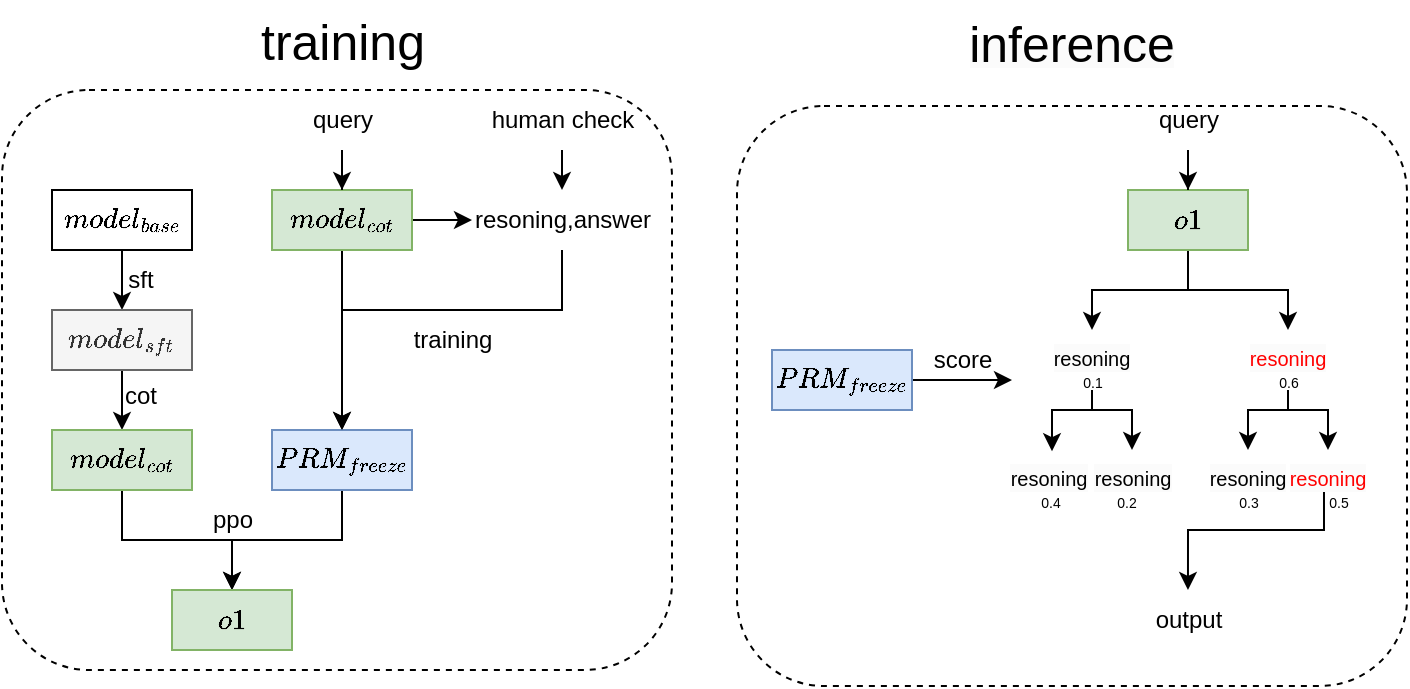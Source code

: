 <mxfile version="26.0.2">
  <diagram name="第 1 页" id="Tw_ldxj9T30k2tQUZztc">
    <mxGraphModel dx="1476" dy="816" grid="1" gridSize="10" guides="1" tooltips="1" connect="1" arrows="1" fold="1" page="1" pageScale="1" pageWidth="827" pageHeight="1169" math="1" shadow="0">
      <root>
        <mxCell id="0" />
        <mxCell id="1" parent="0" />
        <mxCell id="JhTt8mr3__U7guTdzDIK-25" value="" style="rounded=1;whiteSpace=wrap;html=1;dashed=1;" vertex="1" parent="1">
          <mxGeometry x="345" y="240" width="335" height="290" as="geometry" />
        </mxCell>
        <mxCell id="m2-QjBwtmF1LAaLvU-N3-1" value="&lt;font style=&quot;font-size: 25px;&quot;&gt;training&lt;/font&gt;" style="text;html=1;align=center;verticalAlign=middle;resizable=0;points=[];autosize=1;strokeColor=none;fillColor=none;" parent="1" vertex="1">
          <mxGeometry x="460" y="195" width="110" height="40" as="geometry" />
        </mxCell>
        <mxCell id="m2-QjBwtmF1LAaLvU-N3-2" value="&lt;span style=&quot;color: rgb(0, 0, 0); font-family: Helvetica; font-style: normal; font-variant-ligatures: normal; font-variant-caps: normal; font-weight: 400; letter-spacing: normal; orphans: 2; text-indent: 0px; text-transform: none; widows: 2; word-spacing: 0px; -webkit-text-stroke-width: 0px; white-space: nowrap; background-color: rgb(251, 251, 251); text-decoration-thickness: initial; text-decoration-style: initial; text-decoration-color: initial; float: none; display: inline !important;&quot;&gt;&lt;font style=&quot;font-size: 25px;&quot;&gt;inference&lt;/font&gt;&lt;/span&gt;" style="text;whiteSpace=wrap;html=1;align=center;" parent="1" vertex="1">
          <mxGeometry x="830" y="195" width="100" height="40" as="geometry" />
        </mxCell>
        <mxCell id="JhTt8mr3__U7guTdzDIK-3" style="edgeStyle=orthogonalEdgeStyle;rounded=0;orthogonalLoop=1;jettySize=auto;html=1;entryX=0.5;entryY=0;entryDx=0;entryDy=0;" edge="1" parent="1" source="JhTt8mr3__U7guTdzDIK-1" target="JhTt8mr3__U7guTdzDIK-2">
          <mxGeometry relative="1" as="geometry" />
        </mxCell>
        <mxCell id="JhTt8mr3__U7guTdzDIK-1" value="$$model_{base}$$" style="rounded=0;whiteSpace=wrap;html=1;" vertex="1" parent="1">
          <mxGeometry x="370" y="290" width="70" height="30" as="geometry" />
        </mxCell>
        <mxCell id="JhTt8mr3__U7guTdzDIK-6" style="edgeStyle=orthogonalEdgeStyle;rounded=0;orthogonalLoop=1;jettySize=auto;html=1;entryX=0.5;entryY=0;entryDx=0;entryDy=0;" edge="1" parent="1" source="JhTt8mr3__U7guTdzDIK-2" target="JhTt8mr3__U7guTdzDIK-5">
          <mxGeometry relative="1" as="geometry" />
        </mxCell>
        <mxCell id="JhTt8mr3__U7guTdzDIK-2" value="$$model_{sft}$$" style="rounded=0;whiteSpace=wrap;html=1;fillColor=#f5f5f5;fontColor=#333333;strokeColor=#666666;" vertex="1" parent="1">
          <mxGeometry x="370" y="350" width="70" height="30" as="geometry" />
        </mxCell>
        <mxCell id="JhTt8mr3__U7guTdzDIK-4" value="sft" style="text;html=1;align=center;verticalAlign=middle;resizable=0;points=[];autosize=1;strokeColor=none;fillColor=none;" vertex="1" parent="1">
          <mxGeometry x="394" y="320" width="40" height="30" as="geometry" />
        </mxCell>
        <mxCell id="JhTt8mr3__U7guTdzDIK-23" style="edgeStyle=orthogonalEdgeStyle;rounded=0;orthogonalLoop=1;jettySize=auto;html=1;entryX=0.5;entryY=0;entryDx=0;entryDy=0;" edge="1" parent="1" source="JhTt8mr3__U7guTdzDIK-5" target="JhTt8mr3__U7guTdzDIK-21">
          <mxGeometry relative="1" as="geometry" />
        </mxCell>
        <mxCell id="JhTt8mr3__U7guTdzDIK-5" value="$$model_{cot}$$" style="rounded=0;whiteSpace=wrap;html=1;fillColor=#d5e8d4;strokeColor=#82b366;" vertex="1" parent="1">
          <mxGeometry x="370" y="410" width="70" height="30" as="geometry" />
        </mxCell>
        <mxCell id="JhTt8mr3__U7guTdzDIK-7" value="cot" style="text;html=1;align=center;verticalAlign=middle;resizable=0;points=[];autosize=1;strokeColor=none;fillColor=none;" vertex="1" parent="1">
          <mxGeometry x="394" y="378" width="40" height="30" as="geometry" />
        </mxCell>
        <mxCell id="JhTt8mr3__U7guTdzDIK-9" style="edgeStyle=orthogonalEdgeStyle;rounded=0;orthogonalLoop=1;jettySize=auto;html=1;entryX=0.5;entryY=0;entryDx=0;entryDy=0;" edge="1" parent="1" source="JhTt8mr3__U7guTdzDIK-8" target="JhTt8mr3__U7guTdzDIK-10">
          <mxGeometry relative="1" as="geometry">
            <mxPoint x="515" y="360" as="targetPoint" />
          </mxGeometry>
        </mxCell>
        <mxCell id="JhTt8mr3__U7guTdzDIK-12" style="edgeStyle=orthogonalEdgeStyle;rounded=0;orthogonalLoop=1;jettySize=auto;html=1;" edge="1" parent="1" source="JhTt8mr3__U7guTdzDIK-8">
          <mxGeometry relative="1" as="geometry">
            <mxPoint x="580" y="305" as="targetPoint" />
          </mxGeometry>
        </mxCell>
        <mxCell id="JhTt8mr3__U7guTdzDIK-8" value="$$model_{cot}$$" style="rounded=0;whiteSpace=wrap;html=1;fillColor=#d5e8d4;strokeColor=#82b366;" vertex="1" parent="1">
          <mxGeometry x="480" y="290" width="70" height="30" as="geometry" />
        </mxCell>
        <mxCell id="JhTt8mr3__U7guTdzDIK-22" style="edgeStyle=orthogonalEdgeStyle;rounded=0;orthogonalLoop=1;jettySize=auto;html=1;entryX=0.5;entryY=0;entryDx=0;entryDy=0;" edge="1" parent="1" source="JhTt8mr3__U7guTdzDIK-10" target="JhTt8mr3__U7guTdzDIK-21">
          <mxGeometry relative="1" as="geometry" />
        </mxCell>
        <mxCell id="JhTt8mr3__U7guTdzDIK-10" value="$$PRM_{freeze}$$" style="rounded=0;whiteSpace=wrap;html=1;fillColor=#dae8fc;strokeColor=#6c8ebf;" vertex="1" parent="1">
          <mxGeometry x="480" y="410" width="70" height="30" as="geometry" />
        </mxCell>
        <mxCell id="JhTt8mr3__U7guTdzDIK-11" value="training" style="text;html=1;align=center;verticalAlign=middle;resizable=0;points=[];autosize=1;strokeColor=none;fillColor=none;" vertex="1" parent="1">
          <mxGeometry x="540" y="350" width="60" height="30" as="geometry" />
        </mxCell>
        <mxCell id="JhTt8mr3__U7guTdzDIK-13" value="query" style="text;html=1;align=center;verticalAlign=middle;resizable=0;points=[];autosize=1;strokeColor=none;fillColor=none;" vertex="1" parent="1">
          <mxGeometry x="490" y="240" width="50" height="30" as="geometry" />
        </mxCell>
        <mxCell id="JhTt8mr3__U7guTdzDIK-14" style="edgeStyle=orthogonalEdgeStyle;rounded=0;orthogonalLoop=1;jettySize=auto;html=1;entryX=0.5;entryY=0;entryDx=0;entryDy=0;" edge="1" parent="1" source="JhTt8mr3__U7guTdzDIK-13" target="JhTt8mr3__U7guTdzDIK-8">
          <mxGeometry relative="1" as="geometry" />
        </mxCell>
        <mxCell id="JhTt8mr3__U7guTdzDIK-16" style="edgeStyle=orthogonalEdgeStyle;rounded=0;orthogonalLoop=1;jettySize=auto;html=1;" edge="1" parent="1" source="JhTt8mr3__U7guTdzDIK-15" target="JhTt8mr3__U7guTdzDIK-10">
          <mxGeometry relative="1" as="geometry">
            <Array as="points">
              <mxPoint x="625" y="350" />
              <mxPoint x="515" y="350" />
            </Array>
          </mxGeometry>
        </mxCell>
        <mxCell id="JhTt8mr3__U7guTdzDIK-15" value="resoning,answer" style="text;html=1;align=center;verticalAlign=middle;resizable=0;points=[];autosize=1;strokeColor=none;fillColor=none;" vertex="1" parent="1">
          <mxGeometry x="570" y="290" width="110" height="30" as="geometry" />
        </mxCell>
        <mxCell id="JhTt8mr3__U7guTdzDIK-19" style="edgeStyle=orthogonalEdgeStyle;rounded=0;orthogonalLoop=1;jettySize=auto;html=1;" edge="1" parent="1" source="JhTt8mr3__U7guTdzDIK-17">
          <mxGeometry relative="1" as="geometry">
            <mxPoint x="625" y="290" as="targetPoint" />
          </mxGeometry>
        </mxCell>
        <mxCell id="JhTt8mr3__U7guTdzDIK-17" value="human check" style="text;html=1;align=center;verticalAlign=middle;resizable=0;points=[];autosize=1;strokeColor=none;fillColor=none;" vertex="1" parent="1">
          <mxGeometry x="580" y="240" width="90" height="30" as="geometry" />
        </mxCell>
        <mxCell id="JhTt8mr3__U7guTdzDIK-21" value="$$o1$$" style="rounded=0;whiteSpace=wrap;html=1;fillColor=#d5e8d4;strokeColor=#82b366;" vertex="1" parent="1">
          <mxGeometry x="430" y="490" width="60" height="30" as="geometry" />
        </mxCell>
        <mxCell id="JhTt8mr3__U7guTdzDIK-24" value="ppo" style="text;html=1;align=center;verticalAlign=middle;resizable=0;points=[];autosize=1;strokeColor=none;fillColor=none;" vertex="1" parent="1">
          <mxGeometry x="440" y="440" width="40" height="30" as="geometry" />
        </mxCell>
        <mxCell id="JhTt8mr3__U7guTdzDIK-26" value="" style="rounded=1;whiteSpace=wrap;html=1;dashed=1;" vertex="1" parent="1">
          <mxGeometry x="712.5" y="248" width="335" height="290" as="geometry" />
        </mxCell>
        <mxCell id="JhTt8mr3__U7guTdzDIK-37" style="edgeStyle=orthogonalEdgeStyle;rounded=0;orthogonalLoop=1;jettySize=auto;html=1;entryX=0.5;entryY=0;entryDx=0;entryDy=0;" edge="1" parent="1" source="JhTt8mr3__U7guTdzDIK-27" target="JhTt8mr3__U7guTdzDIK-34">
          <mxGeometry relative="1" as="geometry">
            <Array as="points">
              <mxPoint x="938" y="340" />
              <mxPoint x="890" y="340" />
              <mxPoint x="890" y="360" />
            </Array>
          </mxGeometry>
        </mxCell>
        <mxCell id="JhTt8mr3__U7guTdzDIK-38" style="edgeStyle=orthogonalEdgeStyle;rounded=0;orthogonalLoop=1;jettySize=auto;html=1;entryX=0.5;entryY=0;entryDx=0;entryDy=0;" edge="1" parent="1" source="JhTt8mr3__U7guTdzDIK-27" target="JhTt8mr3__U7guTdzDIK-35">
          <mxGeometry relative="1" as="geometry" />
        </mxCell>
        <mxCell id="JhTt8mr3__U7guTdzDIK-27" value="$$o1$$" style="rounded=0;whiteSpace=wrap;html=1;fillColor=#d5e8d4;strokeColor=#82b366;" vertex="1" parent="1">
          <mxGeometry x="908" y="290" width="60" height="30" as="geometry" />
        </mxCell>
        <mxCell id="JhTt8mr3__U7guTdzDIK-31" value="query" style="text;html=1;align=center;verticalAlign=middle;resizable=0;points=[];autosize=1;strokeColor=none;fillColor=none;" vertex="1" parent="1">
          <mxGeometry x="913" y="240" width="50" height="30" as="geometry" />
        </mxCell>
        <mxCell id="JhTt8mr3__U7guTdzDIK-33" style="edgeStyle=orthogonalEdgeStyle;rounded=0;orthogonalLoop=1;jettySize=auto;html=1;entryX=0.5;entryY=0;entryDx=0;entryDy=0;" edge="1" parent="1" source="JhTt8mr3__U7guTdzDIK-31" target="JhTt8mr3__U7guTdzDIK-27">
          <mxGeometry relative="1" as="geometry" />
        </mxCell>
        <mxCell id="JhTt8mr3__U7guTdzDIK-42" style="edgeStyle=orthogonalEdgeStyle;rounded=0;orthogonalLoop=1;jettySize=auto;html=1;entryX=0.5;entryY=0;entryDx=0;entryDy=0;" edge="1" parent="1" target="JhTt8mr3__U7guTdzDIK-40">
          <mxGeometry relative="1" as="geometry">
            <mxPoint x="890.0" y="390" as="sourcePoint" />
            <Array as="points">
              <mxPoint x="890" y="400" />
              <mxPoint x="910" y="400" />
              <mxPoint x="910" y="420" />
            </Array>
          </mxGeometry>
        </mxCell>
        <mxCell id="JhTt8mr3__U7guTdzDIK-47" style="edgeStyle=orthogonalEdgeStyle;rounded=0;orthogonalLoop=1;jettySize=auto;html=1;exitX=0.5;exitY=1;exitDx=0;exitDy=0;entryX=0.534;entryY=0.03;entryDx=0;entryDy=0;entryPerimeter=0;" edge="1" parent="1" source="JhTt8mr3__U7guTdzDIK-34" target="JhTt8mr3__U7guTdzDIK-39">
          <mxGeometry relative="1" as="geometry">
            <mxPoint x="885" y="390" as="sourcePoint" />
            <mxPoint x="865" y="420" as="targetPoint" />
            <Array as="points">
              <mxPoint x="890" y="400" />
              <mxPoint x="870" y="400" />
              <mxPoint x="870" y="421" />
            </Array>
          </mxGeometry>
        </mxCell>
        <mxCell id="JhTt8mr3__U7guTdzDIK-34" value="&lt;span style=&quot;color: rgb(0, 0, 0); font-family: Helvetica; font-style: normal; font-variant-ligatures: normal; font-variant-caps: normal; font-weight: 400; letter-spacing: normal; orphans: 2; text-indent: 0px; text-transform: none; widows: 2; word-spacing: 0px; -webkit-text-stroke-width: 0px; white-space: nowrap; background-color: rgb(251, 251, 251); text-decoration-thickness: initial; text-decoration-style: initial; text-decoration-color: initial; float: none; display: inline !important;&quot;&gt;&lt;font style=&quot;font-size: 10px;&quot;&gt;resoning&lt;/font&gt;&lt;/span&gt;" style="text;whiteSpace=wrap;html=1;align=center;" vertex="1" parent="1">
          <mxGeometry x="865" y="360" width="50" height="30" as="geometry" />
        </mxCell>
        <mxCell id="JhTt8mr3__U7guTdzDIK-35" value="&lt;span style=&quot;font-family: Helvetica; font-style: normal; font-variant-ligatures: normal; font-variant-caps: normal; font-weight: 400; letter-spacing: normal; orphans: 2; text-indent: 0px; text-transform: none; widows: 2; word-spacing: 0px; -webkit-text-stroke-width: 0px; white-space: nowrap; background-color: rgb(251, 251, 251); text-decoration-thickness: initial; text-decoration-style: initial; text-decoration-color: initial; float: none; display: inline !important;&quot;&gt;&lt;font style=&quot;font-size: 10px; color: rgb(255, 0, 0);&quot;&gt;resoning&lt;/font&gt;&lt;/span&gt;" style="text;whiteSpace=wrap;html=1;align=center;" vertex="1" parent="1">
          <mxGeometry x="963" y="360" width="50" height="30" as="geometry" />
        </mxCell>
        <mxCell id="JhTt8mr3__U7guTdzDIK-39" value="&lt;span style=&quot;color: rgb(0, 0, 0); font-family: Helvetica; font-style: normal; font-variant-ligatures: normal; font-variant-caps: normal; font-weight: 400; letter-spacing: normal; orphans: 2; text-indent: 0px; text-transform: none; widows: 2; word-spacing: 0px; -webkit-text-stroke-width: 0px; white-space: nowrap; background-color: rgb(251, 251, 251); text-decoration-thickness: initial; text-decoration-style: initial; text-decoration-color: initial; float: none; display: inline !important;&quot;&gt;&lt;font style=&quot;font-size: 10px;&quot;&gt;resoning&lt;/font&gt;&lt;/span&gt;" style="text;whiteSpace=wrap;html=1;align=center;" vertex="1" parent="1">
          <mxGeometry x="850" y="420" width="37" height="20" as="geometry" />
        </mxCell>
        <mxCell id="JhTt8mr3__U7guTdzDIK-40" value="&lt;span style=&quot;color: rgb(0, 0, 0); font-family: Helvetica; font-style: normal; font-variant-ligatures: normal; font-variant-caps: normal; font-weight: 400; letter-spacing: normal; orphans: 2; text-indent: 0px; text-transform: none; widows: 2; word-spacing: 0px; -webkit-text-stroke-width: 0px; white-space: nowrap; background-color: rgb(251, 251, 251); text-decoration-thickness: initial; text-decoration-style: initial; text-decoration-color: initial; float: none; display: inline !important;&quot;&gt;&lt;font style=&quot;font-size: 10px;&quot;&gt;resoning&lt;/font&gt;&lt;/span&gt;" style="text;whiteSpace=wrap;html=1;align=center;" vertex="1" parent="1">
          <mxGeometry x="892" y="420" width="37" height="20" as="geometry" />
        </mxCell>
        <mxCell id="JhTt8mr3__U7guTdzDIK-43" style="edgeStyle=orthogonalEdgeStyle;rounded=0;orthogonalLoop=1;jettySize=auto;html=1;entryX=0.5;entryY=0;entryDx=0;entryDy=0;" edge="1" parent="1" target="JhTt8mr3__U7guTdzDIK-45">
          <mxGeometry relative="1" as="geometry">
            <mxPoint x="988" y="390" as="sourcePoint" />
            <Array as="points">
              <mxPoint x="988" y="400" />
              <mxPoint x="968" y="400" />
              <mxPoint x="968" y="420" />
            </Array>
          </mxGeometry>
        </mxCell>
        <mxCell id="JhTt8mr3__U7guTdzDIK-44" style="edgeStyle=orthogonalEdgeStyle;rounded=0;orthogonalLoop=1;jettySize=auto;html=1;entryX=0.5;entryY=0;entryDx=0;entryDy=0;" edge="1" parent="1" target="JhTt8mr3__U7guTdzDIK-46">
          <mxGeometry relative="1" as="geometry">
            <mxPoint x="988" y="390" as="sourcePoint" />
            <Array as="points">
              <mxPoint x="988" y="400" />
              <mxPoint x="1008" y="400" />
              <mxPoint x="1008" y="420" />
            </Array>
          </mxGeometry>
        </mxCell>
        <mxCell id="JhTt8mr3__U7guTdzDIK-45" value="&lt;span style=&quot;color: rgb(0, 0, 0); font-family: Helvetica; font-style: normal; font-variant-ligatures: normal; font-variant-caps: normal; font-weight: 400; letter-spacing: normal; orphans: 2; text-indent: 0px; text-transform: none; widows: 2; word-spacing: 0px; -webkit-text-stroke-width: 0px; white-space: nowrap; background-color: rgb(251, 251, 251); text-decoration-thickness: initial; text-decoration-style: initial; text-decoration-color: initial; float: none; display: inline !important;&quot;&gt;&lt;font style=&quot;font-size: 10px;&quot;&gt;resoning&lt;/font&gt;&lt;/span&gt;" style="text;whiteSpace=wrap;html=1;align=center;" vertex="1" parent="1">
          <mxGeometry x="948" y="420" width="40" height="30" as="geometry" />
        </mxCell>
        <mxCell id="JhTt8mr3__U7guTdzDIK-58" style="edgeStyle=orthogonalEdgeStyle;rounded=0;orthogonalLoop=1;jettySize=auto;html=1;" edge="1" parent="1">
          <mxGeometry relative="1" as="geometry">
            <mxPoint x="937.99" y="490" as="targetPoint" />
            <mxPoint x="1005.997" y="440" as="sourcePoint" />
            <Array as="points">
              <mxPoint x="1005.99" y="460" />
              <mxPoint x="937.99" y="460" />
            </Array>
          </mxGeometry>
        </mxCell>
        <mxCell id="JhTt8mr3__U7guTdzDIK-46" value="&lt;span style=&quot;font-family: Helvetica; font-style: normal; font-variant-ligatures: normal; font-variant-caps: normal; font-weight: 400; letter-spacing: normal; orphans: 2; text-indent: 0px; text-transform: none; widows: 2; word-spacing: 0px; -webkit-text-stroke-width: 0px; white-space: nowrap; background-color: rgb(251, 251, 251); text-decoration-thickness: initial; text-decoration-style: initial; text-decoration-color: initial; float: none; display: inline !important;&quot;&gt;&lt;font style=&quot;font-size: 10px; color: rgb(255, 0, 0);&quot;&gt;resoning&lt;/font&gt;&lt;/span&gt;" style="text;whiteSpace=wrap;html=1;align=center;" vertex="1" parent="1">
          <mxGeometry x="988" y="420" width="40" height="20" as="geometry" />
        </mxCell>
        <mxCell id="JhTt8mr3__U7guTdzDIK-49" style="edgeStyle=orthogonalEdgeStyle;rounded=0;orthogonalLoop=1;jettySize=auto;html=1;" edge="1" parent="1" source="JhTt8mr3__U7guTdzDIK-48">
          <mxGeometry relative="1" as="geometry">
            <mxPoint x="850" y="385" as="targetPoint" />
          </mxGeometry>
        </mxCell>
        <mxCell id="JhTt8mr3__U7guTdzDIK-48" value="$$PRM_{freeze}$$" style="rounded=0;whiteSpace=wrap;html=1;fillColor=#dae8fc;strokeColor=#6c8ebf;" vertex="1" parent="1">
          <mxGeometry x="730" y="370" width="70" height="30" as="geometry" />
        </mxCell>
        <mxCell id="JhTt8mr3__U7guTdzDIK-50" value="score" style="text;html=1;align=center;verticalAlign=middle;resizable=0;points=[];autosize=1;strokeColor=none;fillColor=none;" vertex="1" parent="1">
          <mxGeometry x="800" y="360" width="50" height="30" as="geometry" />
        </mxCell>
        <mxCell id="JhTt8mr3__U7guTdzDIK-52" value="&lt;font style=&quot;font-size: 7px;&quot;&gt;0.1&lt;/font&gt;" style="text;html=1;align=center;verticalAlign=middle;resizable=0;points=[];autosize=1;strokeColor=none;fillColor=none;" vertex="1" parent="1">
          <mxGeometry x="875" y="370" width="30" height="30" as="geometry" />
        </mxCell>
        <mxCell id="JhTt8mr3__U7guTdzDIK-53" value="&lt;font style=&quot;font-size: 7px;&quot;&gt;0.6&lt;/font&gt;" style="text;html=1;align=center;verticalAlign=middle;resizable=0;points=[];autosize=1;strokeColor=none;fillColor=none;" vertex="1" parent="1">
          <mxGeometry x="973" y="370" width="30" height="30" as="geometry" />
        </mxCell>
        <mxCell id="JhTt8mr3__U7guTdzDIK-54" value="&lt;font style=&quot;font-size: 7px;&quot;&gt;0.4&lt;/font&gt;" style="text;html=1;align=center;verticalAlign=middle;resizable=0;points=[];autosize=1;strokeColor=none;fillColor=none;" vertex="1" parent="1">
          <mxGeometry x="853.5" y="430" width="30" height="30" as="geometry" />
        </mxCell>
        <mxCell id="JhTt8mr3__U7guTdzDIK-55" value="&lt;font style=&quot;font-size: 7px;&quot;&gt;0.2&lt;/font&gt;" style="text;html=1;align=center;verticalAlign=middle;resizable=0;points=[];autosize=1;strokeColor=none;fillColor=none;" vertex="1" parent="1">
          <mxGeometry x="892" y="430" width="30" height="30" as="geometry" />
        </mxCell>
        <mxCell id="JhTt8mr3__U7guTdzDIK-56" value="&lt;font style=&quot;font-size: 7px;&quot;&gt;0.3&lt;/font&gt;" style="text;html=1;align=center;verticalAlign=middle;resizable=0;points=[];autosize=1;strokeColor=none;fillColor=none;" vertex="1" parent="1">
          <mxGeometry x="953" y="430" width="30" height="30" as="geometry" />
        </mxCell>
        <mxCell id="JhTt8mr3__U7guTdzDIK-57" value="&lt;font style=&quot;font-size: 7px;&quot;&gt;0.5&lt;/font&gt;" style="text;html=1;align=center;verticalAlign=middle;resizable=0;points=[];autosize=1;strokeColor=none;fillColor=none;" vertex="1" parent="1">
          <mxGeometry x="998" y="430" width="30" height="30" as="geometry" />
        </mxCell>
        <mxCell id="JhTt8mr3__U7guTdzDIK-59" value="output" style="text;html=1;align=center;verticalAlign=middle;resizable=0;points=[];autosize=1;strokeColor=none;fillColor=none;" vertex="1" parent="1">
          <mxGeometry x="908" y="490" width="60" height="30" as="geometry" />
        </mxCell>
      </root>
    </mxGraphModel>
  </diagram>
</mxfile>

